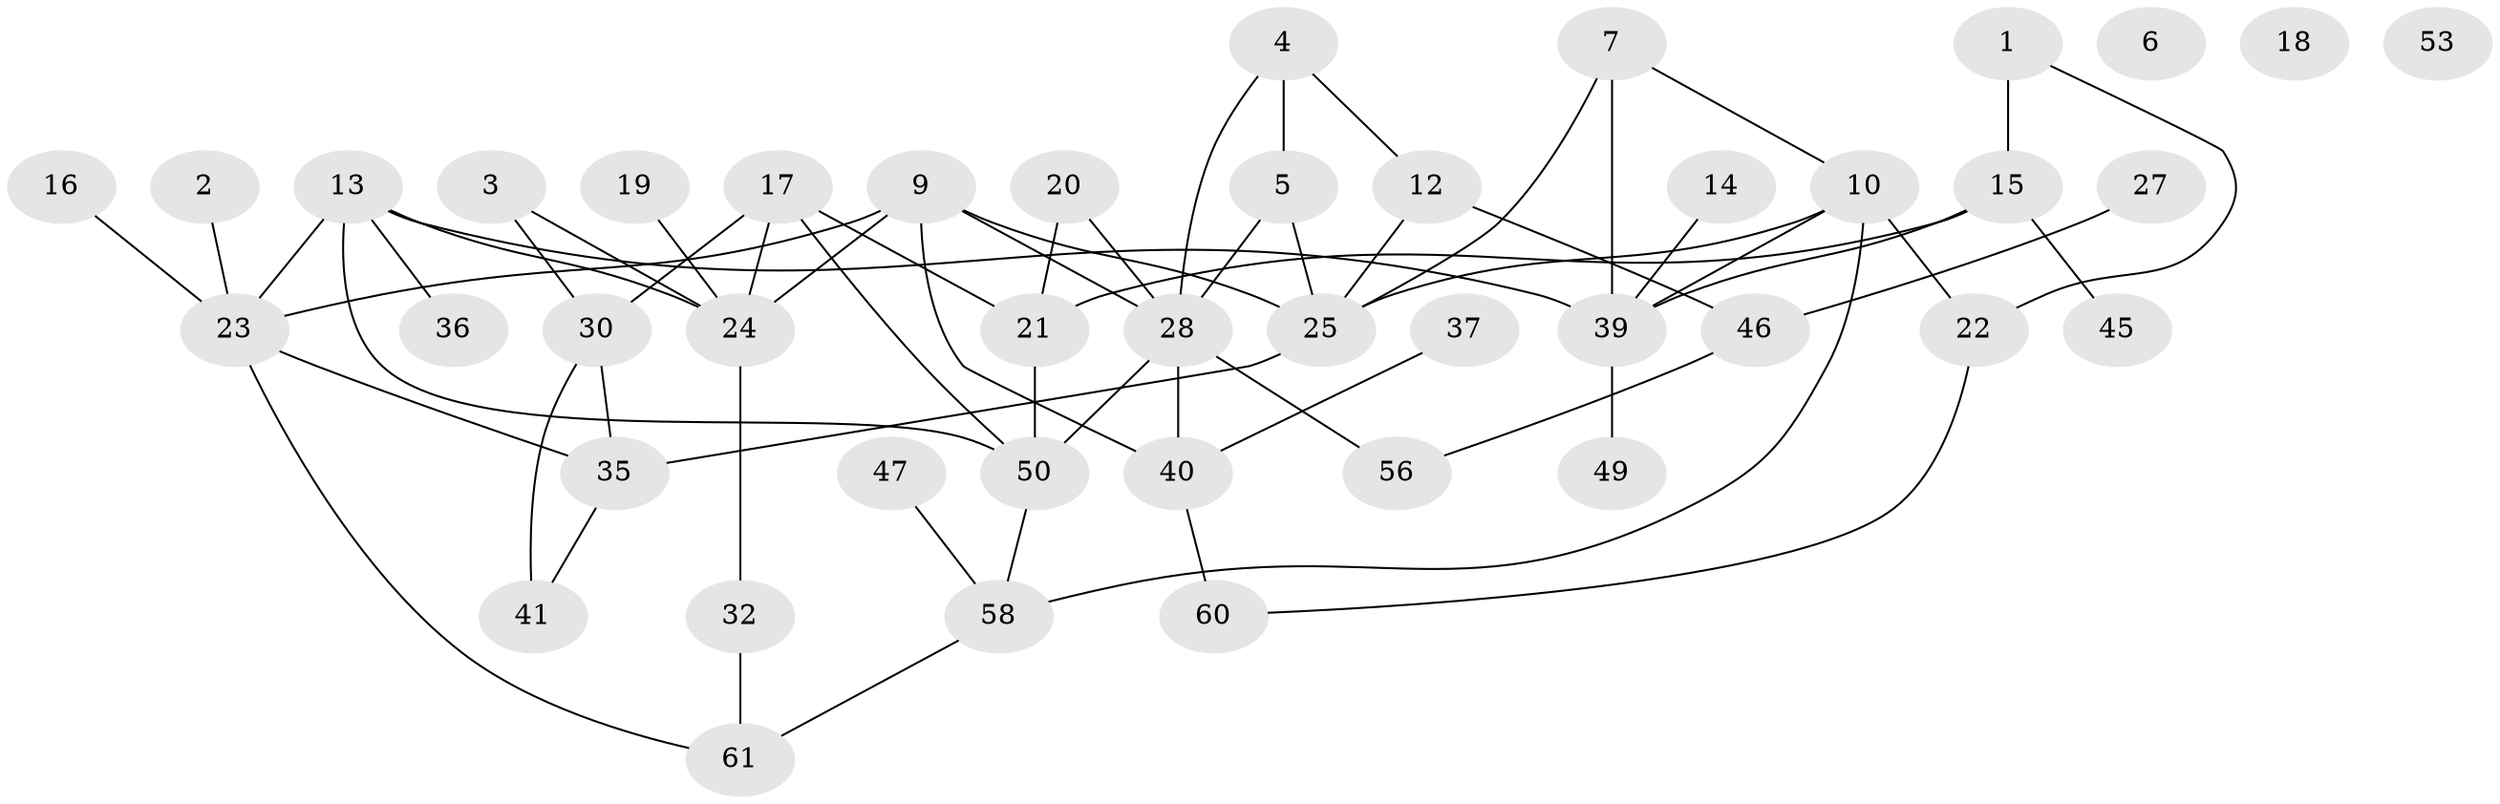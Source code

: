 // original degree distribution, {3: 0.23076923076923078, 1: 0.2, 2: 0.24615384615384617, 4: 0.2153846153846154, 5: 0.06153846153846154, 0: 0.03076923076923077, 6: 0.015384615384615385}
// Generated by graph-tools (version 1.1) at 2025/41/03/06/25 10:41:21]
// undirected, 43 vertices, 62 edges
graph export_dot {
graph [start="1"]
  node [color=gray90,style=filled];
  1 [super="+42"];
  2;
  3;
  4 [super="+8"];
  5 [super="+52"];
  6 [super="+44"];
  7;
  9 [super="+26"];
  10 [super="+11"];
  12;
  13 [super="+64"];
  14;
  15 [super="+59"];
  16;
  17 [super="+51"];
  18;
  19;
  20;
  21 [super="+38"];
  22 [super="+29"];
  23 [super="+33"];
  24 [super="+34"];
  25 [super="+65"];
  27;
  28 [super="+31"];
  30 [super="+43"];
  32;
  35 [super="+63"];
  36;
  37;
  39 [super="+54"];
  40 [super="+48"];
  41;
  45;
  46 [super="+55"];
  47;
  49;
  50 [super="+57"];
  53;
  56;
  58;
  60;
  61 [super="+62"];
  1 -- 15 [weight=2];
  1 -- 22;
  2 -- 23;
  3 -- 24;
  3 -- 30;
  4 -- 12;
  4 -- 28;
  4 -- 5;
  5 -- 25;
  5 -- 28;
  7 -- 10;
  7 -- 25;
  7 -- 39;
  9 -- 40;
  9 -- 25;
  9 -- 28;
  9 -- 24;
  9 -- 23;
  10 -- 22;
  10 -- 25;
  10 -- 58;
  10 -- 39;
  12 -- 46;
  12 -- 25;
  13 -- 23;
  13 -- 36;
  13 -- 39;
  13 -- 24;
  13 -- 50;
  14 -- 39;
  15 -- 39 [weight=2];
  15 -- 45;
  15 -- 21;
  16 -- 23;
  17 -- 21;
  17 -- 24;
  17 -- 50;
  17 -- 30;
  19 -- 24;
  20 -- 21;
  20 -- 28;
  21 -- 50;
  22 -- 60;
  23 -- 35;
  23 -- 61;
  24 -- 32;
  25 -- 35;
  27 -- 46;
  28 -- 56;
  28 -- 40;
  28 -- 50;
  30 -- 41;
  30 -- 35;
  32 -- 61;
  35 -- 41;
  37 -- 40;
  39 -- 49;
  40 -- 60;
  46 -- 56;
  47 -- 58;
  50 -- 58;
  58 -- 61;
}
